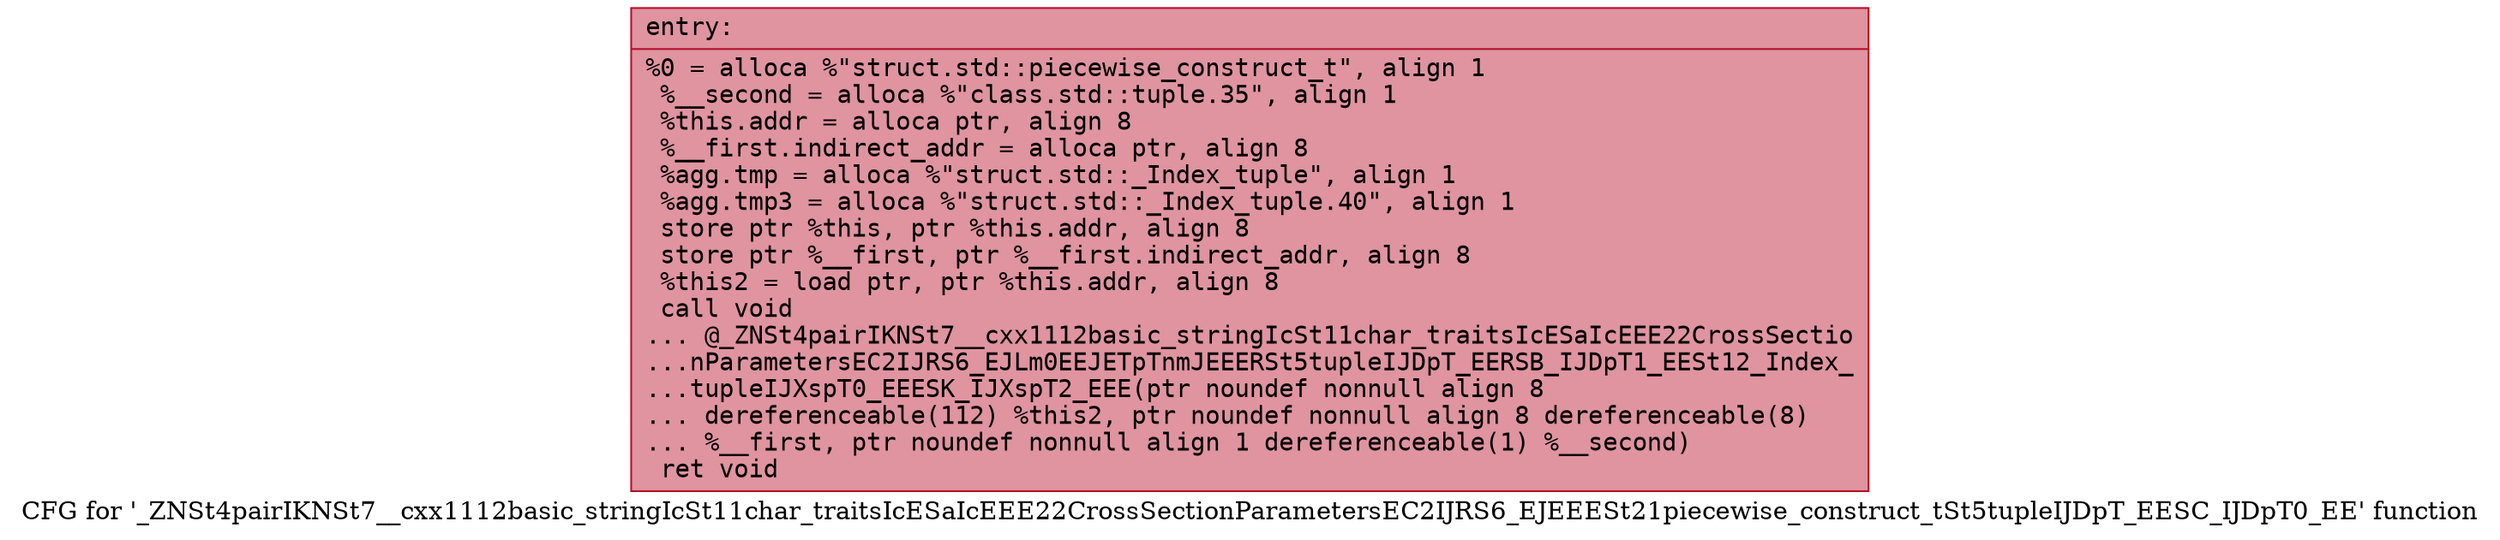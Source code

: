 digraph "CFG for '_ZNSt4pairIKNSt7__cxx1112basic_stringIcSt11char_traitsIcESaIcEEE22CrossSectionParametersEC2IJRS6_EJEEESt21piecewise_construct_tSt5tupleIJDpT_EESC_IJDpT0_EE' function" {
	label="CFG for '_ZNSt4pairIKNSt7__cxx1112basic_stringIcSt11char_traitsIcESaIcEEE22CrossSectionParametersEC2IJRS6_EJEEESt21piecewise_construct_tSt5tupleIJDpT_EESC_IJDpT0_EE' function";

	Node0x562c4e63b870 [shape=record,color="#b70d28ff", style=filled, fillcolor="#b70d2870" fontname="Courier",label="{entry:\l|  %0 = alloca %\"struct.std::piecewise_construct_t\", align 1\l  %__second = alloca %\"class.std::tuple.35\", align 1\l  %this.addr = alloca ptr, align 8\l  %__first.indirect_addr = alloca ptr, align 8\l  %agg.tmp = alloca %\"struct.std::_Index_tuple\", align 1\l  %agg.tmp3 = alloca %\"struct.std::_Index_tuple.40\", align 1\l  store ptr %this, ptr %this.addr, align 8\l  store ptr %__first, ptr %__first.indirect_addr, align 8\l  %this2 = load ptr, ptr %this.addr, align 8\l  call void\l... @_ZNSt4pairIKNSt7__cxx1112basic_stringIcSt11char_traitsIcESaIcEEE22CrossSectio\l...nParametersEC2IJRS6_EJLm0EEJETpTnmJEEERSt5tupleIJDpT_EERSB_IJDpT1_EESt12_Index_\l...tupleIJXspT0_EEESK_IJXspT2_EEE(ptr noundef nonnull align 8\l... dereferenceable(112) %this2, ptr noundef nonnull align 8 dereferenceable(8)\l... %__first, ptr noundef nonnull align 1 dereferenceable(1) %__second)\l  ret void\l}"];
}
